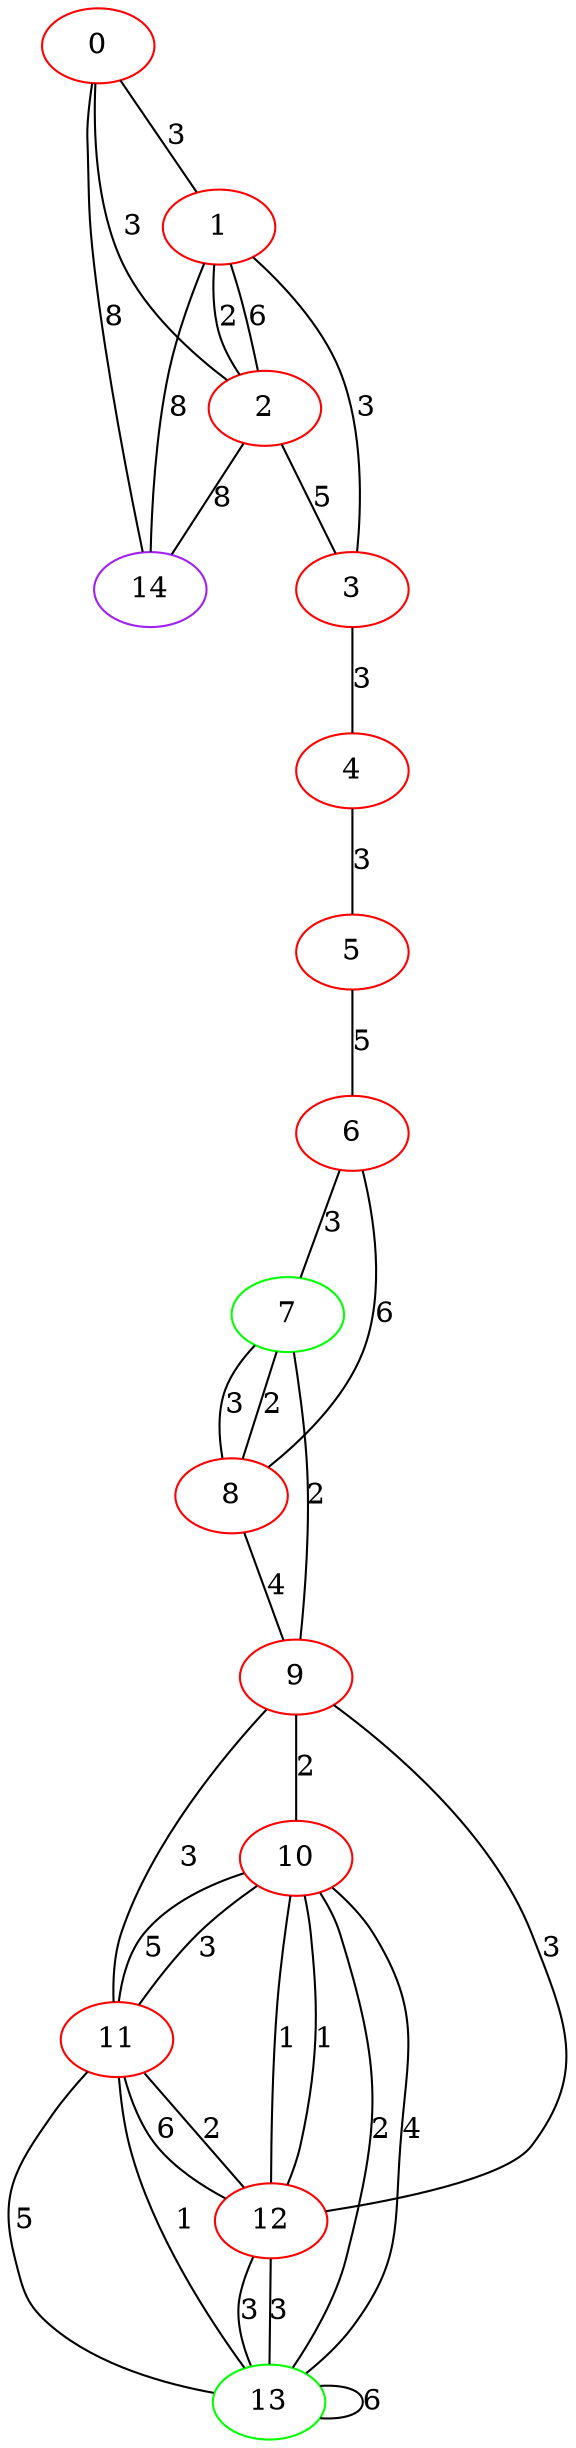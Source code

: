 graph "" {
0 [color=red, weight=1];
1 [color=red, weight=1];
2 [color=red, weight=1];
3 [color=red, weight=1];
4 [color=red, weight=1];
5 [color=red, weight=1];
6 [color=red, weight=1];
7 [color=green, weight=2];
8 [color=red, weight=1];
9 [color=red, weight=1];
10 [color=red, weight=1];
11 [color=red, weight=1];
12 [color=red, weight=1];
13 [color=green, weight=2];
14 [color=purple, weight=4];
0 -- 1  [key=0, label=3];
0 -- 2  [key=0, label=3];
0 -- 14  [key=0, label=8];
1 -- 2  [key=0, label=6];
1 -- 2  [key=1, label=2];
1 -- 3  [key=0, label=3];
1 -- 14  [key=0, label=8];
2 -- 3  [key=0, label=5];
2 -- 14  [key=0, label=8];
3 -- 4  [key=0, label=3];
4 -- 5  [key=0, label=3];
5 -- 6  [key=0, label=5];
6 -- 8  [key=0, label=6];
6 -- 7  [key=0, label=3];
7 -- 8  [key=0, label=3];
7 -- 8  [key=1, label=2];
7 -- 9  [key=0, label=2];
8 -- 9  [key=0, label=4];
9 -- 10  [key=0, label=2];
9 -- 11  [key=0, label=3];
9 -- 12  [key=0, label=3];
10 -- 11  [key=0, label=3];
10 -- 11  [key=1, label=5];
10 -- 12  [key=0, label=1];
10 -- 12  [key=1, label=1];
10 -- 13  [key=0, label=2];
10 -- 13  [key=1, label=4];
11 -- 12  [key=0, label=2];
11 -- 12  [key=1, label=6];
11 -- 13  [key=0, label=5];
11 -- 13  [key=1, label=1];
12 -- 13  [key=0, label=3];
12 -- 13  [key=1, label=3];
13 -- 13  [key=0, label=6];
}
